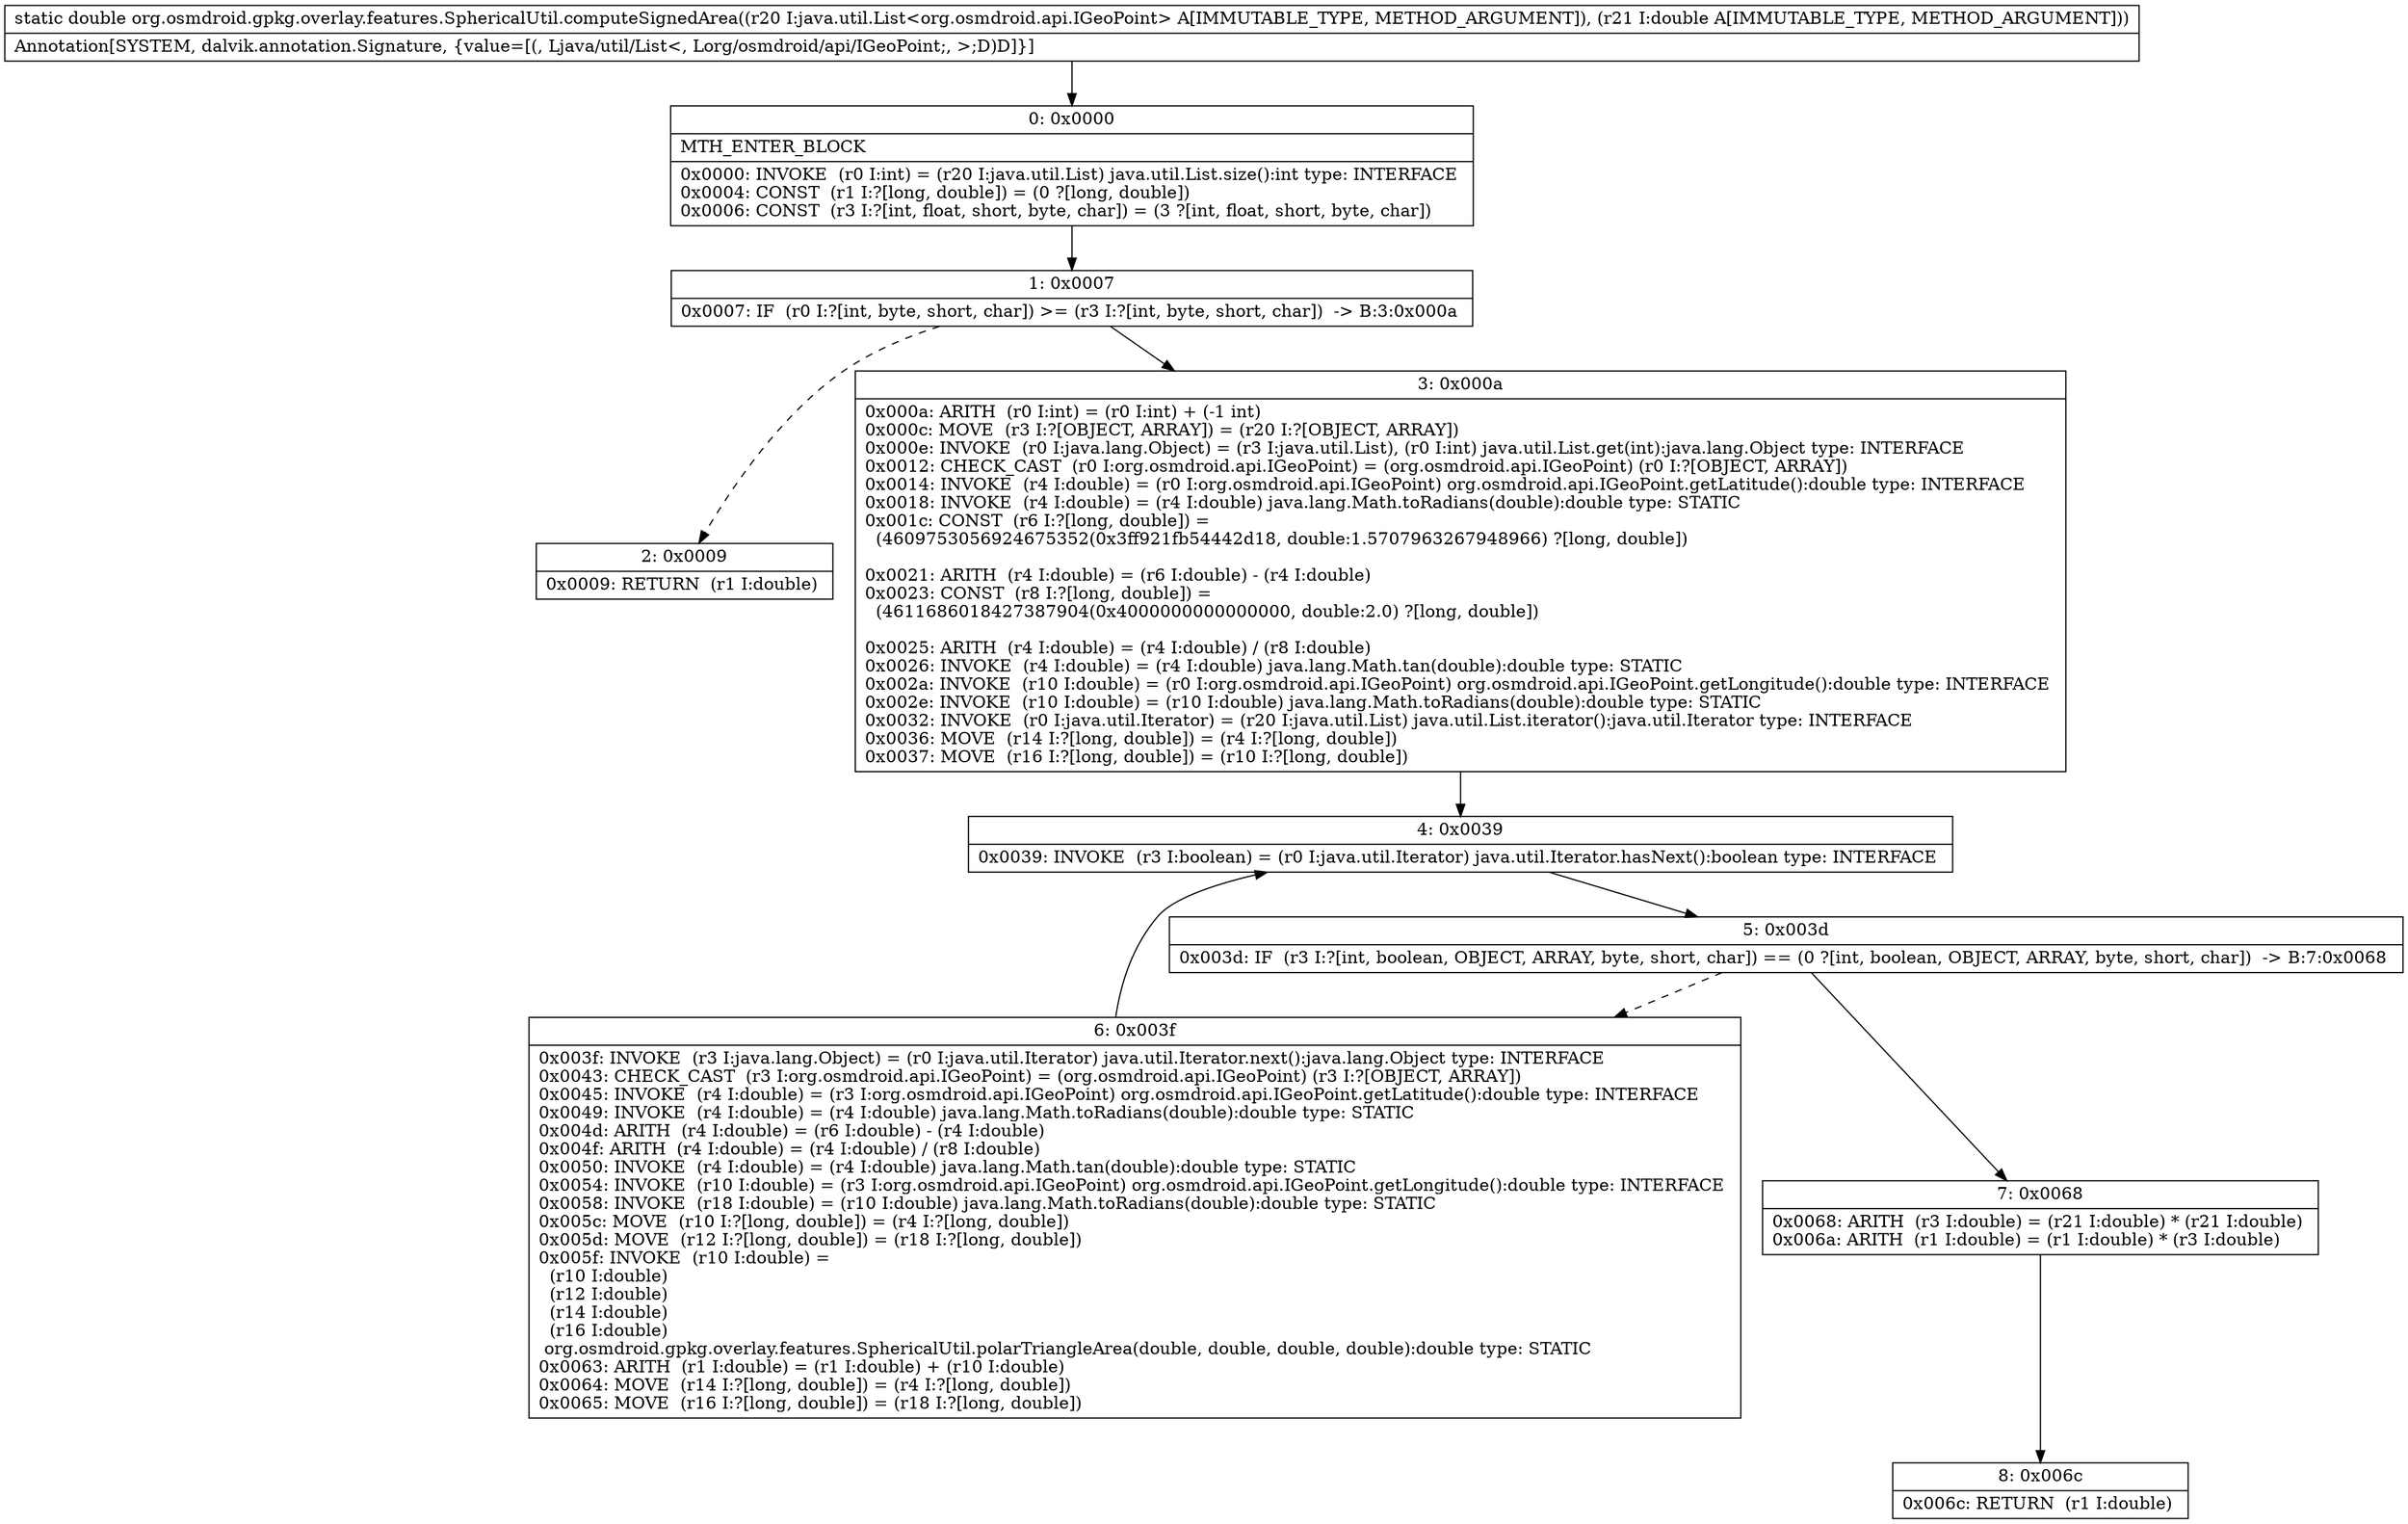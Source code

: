 digraph "CFG fororg.osmdroid.gpkg.overlay.features.SphericalUtil.computeSignedArea(Ljava\/util\/List;D)D" {
Node_0 [shape=record,label="{0\:\ 0x0000|MTH_ENTER_BLOCK\l|0x0000: INVOKE  (r0 I:int) = (r20 I:java.util.List) java.util.List.size():int type: INTERFACE \l0x0004: CONST  (r1 I:?[long, double]) = (0 ?[long, double]) \l0x0006: CONST  (r3 I:?[int, float, short, byte, char]) = (3 ?[int, float, short, byte, char]) \l}"];
Node_1 [shape=record,label="{1\:\ 0x0007|0x0007: IF  (r0 I:?[int, byte, short, char]) \>= (r3 I:?[int, byte, short, char])  \-\> B:3:0x000a \l}"];
Node_2 [shape=record,label="{2\:\ 0x0009|0x0009: RETURN  (r1 I:double) \l}"];
Node_3 [shape=record,label="{3\:\ 0x000a|0x000a: ARITH  (r0 I:int) = (r0 I:int) + (\-1 int) \l0x000c: MOVE  (r3 I:?[OBJECT, ARRAY]) = (r20 I:?[OBJECT, ARRAY]) \l0x000e: INVOKE  (r0 I:java.lang.Object) = (r3 I:java.util.List), (r0 I:int) java.util.List.get(int):java.lang.Object type: INTERFACE \l0x0012: CHECK_CAST  (r0 I:org.osmdroid.api.IGeoPoint) = (org.osmdroid.api.IGeoPoint) (r0 I:?[OBJECT, ARRAY]) \l0x0014: INVOKE  (r4 I:double) = (r0 I:org.osmdroid.api.IGeoPoint) org.osmdroid.api.IGeoPoint.getLatitude():double type: INTERFACE \l0x0018: INVOKE  (r4 I:double) = (r4 I:double) java.lang.Math.toRadians(double):double type: STATIC \l0x001c: CONST  (r6 I:?[long, double]) = \l  (4609753056924675352(0x3ff921fb54442d18, double:1.5707963267948966) ?[long, double])\l \l0x0021: ARITH  (r4 I:double) = (r6 I:double) \- (r4 I:double) \l0x0023: CONST  (r8 I:?[long, double]) = \l  (4611686018427387904(0x4000000000000000, double:2.0) ?[long, double])\l \l0x0025: ARITH  (r4 I:double) = (r4 I:double) \/ (r8 I:double) \l0x0026: INVOKE  (r4 I:double) = (r4 I:double) java.lang.Math.tan(double):double type: STATIC \l0x002a: INVOKE  (r10 I:double) = (r0 I:org.osmdroid.api.IGeoPoint) org.osmdroid.api.IGeoPoint.getLongitude():double type: INTERFACE \l0x002e: INVOKE  (r10 I:double) = (r10 I:double) java.lang.Math.toRadians(double):double type: STATIC \l0x0032: INVOKE  (r0 I:java.util.Iterator) = (r20 I:java.util.List) java.util.List.iterator():java.util.Iterator type: INTERFACE \l0x0036: MOVE  (r14 I:?[long, double]) = (r4 I:?[long, double]) \l0x0037: MOVE  (r16 I:?[long, double]) = (r10 I:?[long, double]) \l}"];
Node_4 [shape=record,label="{4\:\ 0x0039|0x0039: INVOKE  (r3 I:boolean) = (r0 I:java.util.Iterator) java.util.Iterator.hasNext():boolean type: INTERFACE \l}"];
Node_5 [shape=record,label="{5\:\ 0x003d|0x003d: IF  (r3 I:?[int, boolean, OBJECT, ARRAY, byte, short, char]) == (0 ?[int, boolean, OBJECT, ARRAY, byte, short, char])  \-\> B:7:0x0068 \l}"];
Node_6 [shape=record,label="{6\:\ 0x003f|0x003f: INVOKE  (r3 I:java.lang.Object) = (r0 I:java.util.Iterator) java.util.Iterator.next():java.lang.Object type: INTERFACE \l0x0043: CHECK_CAST  (r3 I:org.osmdroid.api.IGeoPoint) = (org.osmdroid.api.IGeoPoint) (r3 I:?[OBJECT, ARRAY]) \l0x0045: INVOKE  (r4 I:double) = (r3 I:org.osmdroid.api.IGeoPoint) org.osmdroid.api.IGeoPoint.getLatitude():double type: INTERFACE \l0x0049: INVOKE  (r4 I:double) = (r4 I:double) java.lang.Math.toRadians(double):double type: STATIC \l0x004d: ARITH  (r4 I:double) = (r6 I:double) \- (r4 I:double) \l0x004f: ARITH  (r4 I:double) = (r4 I:double) \/ (r8 I:double) \l0x0050: INVOKE  (r4 I:double) = (r4 I:double) java.lang.Math.tan(double):double type: STATIC \l0x0054: INVOKE  (r10 I:double) = (r3 I:org.osmdroid.api.IGeoPoint) org.osmdroid.api.IGeoPoint.getLongitude():double type: INTERFACE \l0x0058: INVOKE  (r18 I:double) = (r10 I:double) java.lang.Math.toRadians(double):double type: STATIC \l0x005c: MOVE  (r10 I:?[long, double]) = (r4 I:?[long, double]) \l0x005d: MOVE  (r12 I:?[long, double]) = (r18 I:?[long, double]) \l0x005f: INVOKE  (r10 I:double) = \l  (r10 I:double)\l  (r12 I:double)\l  (r14 I:double)\l  (r16 I:double)\l org.osmdroid.gpkg.overlay.features.SphericalUtil.polarTriangleArea(double, double, double, double):double type: STATIC \l0x0063: ARITH  (r1 I:double) = (r1 I:double) + (r10 I:double) \l0x0064: MOVE  (r14 I:?[long, double]) = (r4 I:?[long, double]) \l0x0065: MOVE  (r16 I:?[long, double]) = (r18 I:?[long, double]) \l}"];
Node_7 [shape=record,label="{7\:\ 0x0068|0x0068: ARITH  (r3 I:double) = (r21 I:double) * (r21 I:double) \l0x006a: ARITH  (r1 I:double) = (r1 I:double) * (r3 I:double) \l}"];
Node_8 [shape=record,label="{8\:\ 0x006c|0x006c: RETURN  (r1 I:double) \l}"];
MethodNode[shape=record,label="{static double org.osmdroid.gpkg.overlay.features.SphericalUtil.computeSignedArea((r20 I:java.util.List\<org.osmdroid.api.IGeoPoint\> A[IMMUTABLE_TYPE, METHOD_ARGUMENT]), (r21 I:double A[IMMUTABLE_TYPE, METHOD_ARGUMENT]))  | Annotation[SYSTEM, dalvik.annotation.Signature, \{value=[(, Ljava\/util\/List\<, Lorg\/osmdroid\/api\/IGeoPoint;, \>;D)D]\}]\l}"];
MethodNode -> Node_0;
Node_0 -> Node_1;
Node_1 -> Node_2[style=dashed];
Node_1 -> Node_3;
Node_3 -> Node_4;
Node_4 -> Node_5;
Node_5 -> Node_6[style=dashed];
Node_5 -> Node_7;
Node_6 -> Node_4;
Node_7 -> Node_8;
}

